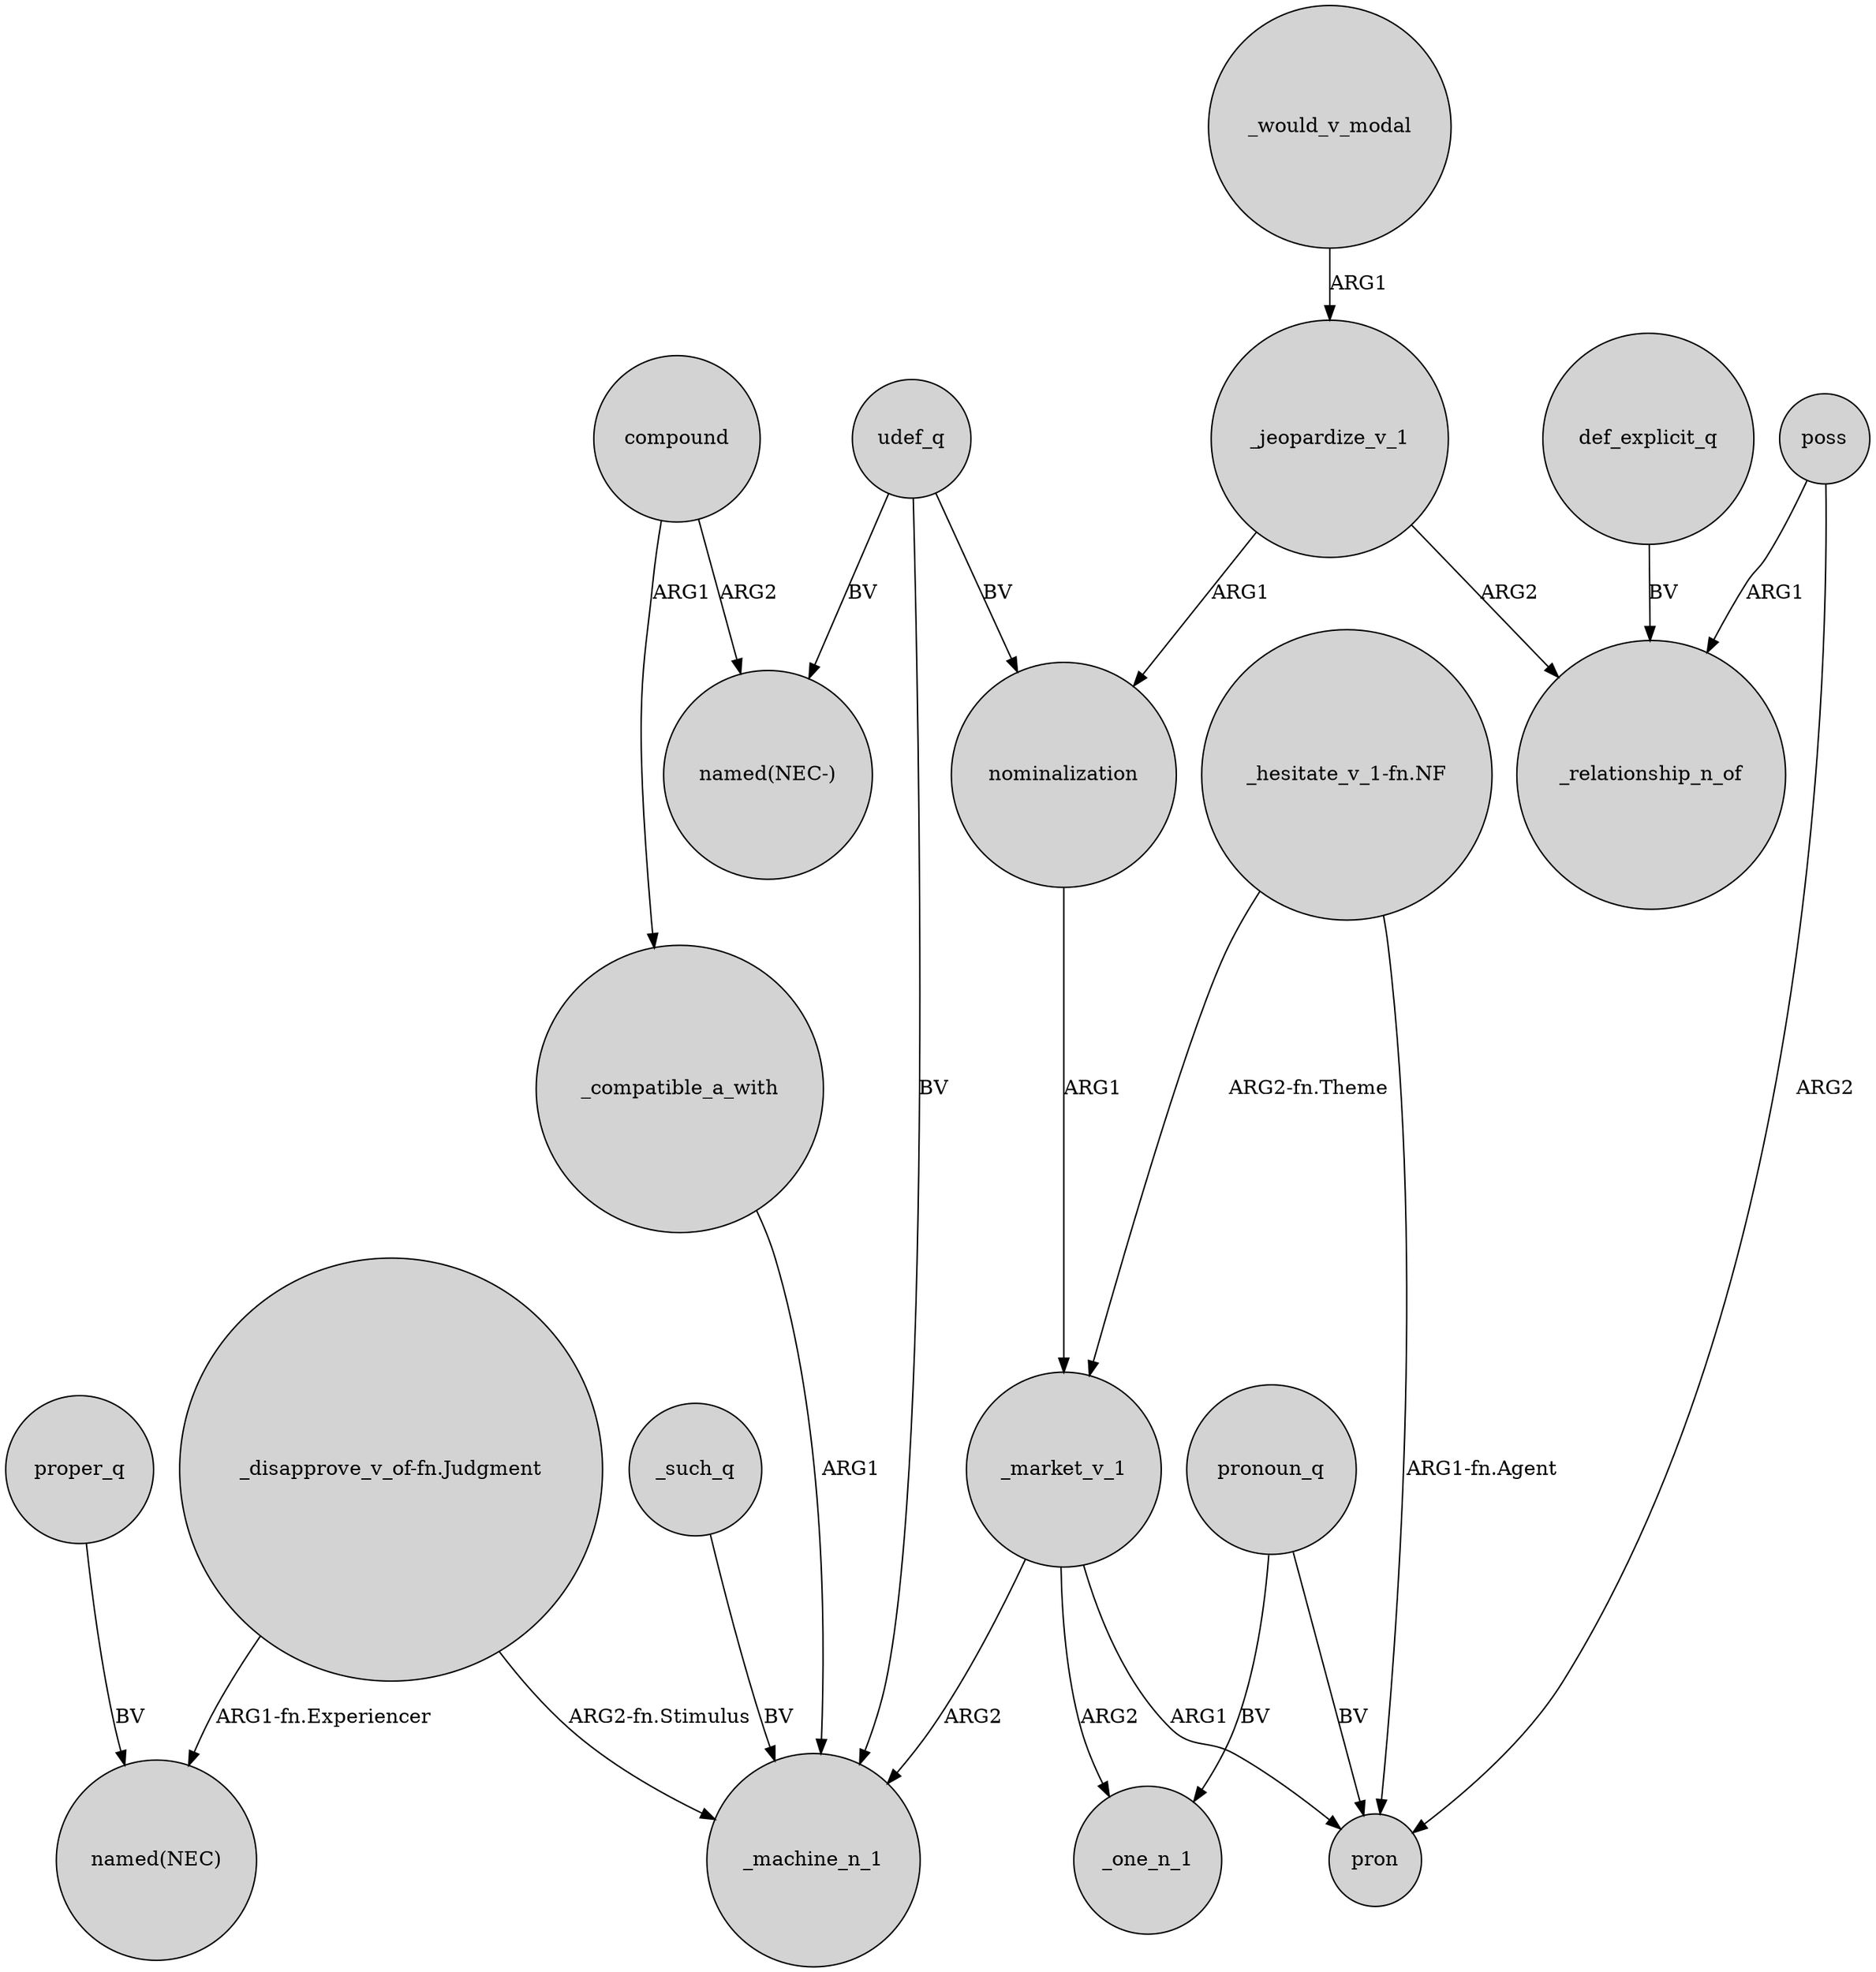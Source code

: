 digraph {
	node [shape=circle style=filled]
	proper_q -> "named(NEC)" [label=BV]
	udef_q -> _machine_n_1 [label=BV]
	"_disapprove_v_of-fn.Judgment" -> "named(NEC)" [label="ARG1-fn.Experiencer"]
	_market_v_1 -> pron [label=ARG1]
	"_hesitate_v_1-fn.NF" -> pron [label="ARG1-fn.Agent"]
	"_disapprove_v_of-fn.Judgment" -> _machine_n_1 [label="ARG2-fn.Stimulus"]
	poss -> pron [label=ARG2]
	nominalization -> _market_v_1 [label=ARG1]
	_market_v_1 -> _machine_n_1 [label=ARG2]
	pronoun_q -> pron [label=BV]
	_such_q -> _machine_n_1 [label=BV]
	_jeopardize_v_1 -> _relationship_n_of [label=ARG2]
	"_hesitate_v_1-fn.NF" -> _market_v_1 [label="ARG2-fn.Theme"]
	udef_q -> nominalization [label=BV]
	pronoun_q -> _one_n_1 [label=BV]
	poss -> _relationship_n_of [label=ARG1]
	udef_q -> "named(NEC-)" [label=BV]
	_would_v_modal -> _jeopardize_v_1 [label=ARG1]
	_jeopardize_v_1 -> nominalization [label=ARG1]
	def_explicit_q -> _relationship_n_of [label=BV]
	_compatible_a_with -> _machine_n_1 [label=ARG1]
	_market_v_1 -> _one_n_1 [label=ARG2]
	compound -> _compatible_a_with [label=ARG1]
	compound -> "named(NEC-)" [label=ARG2]
}
